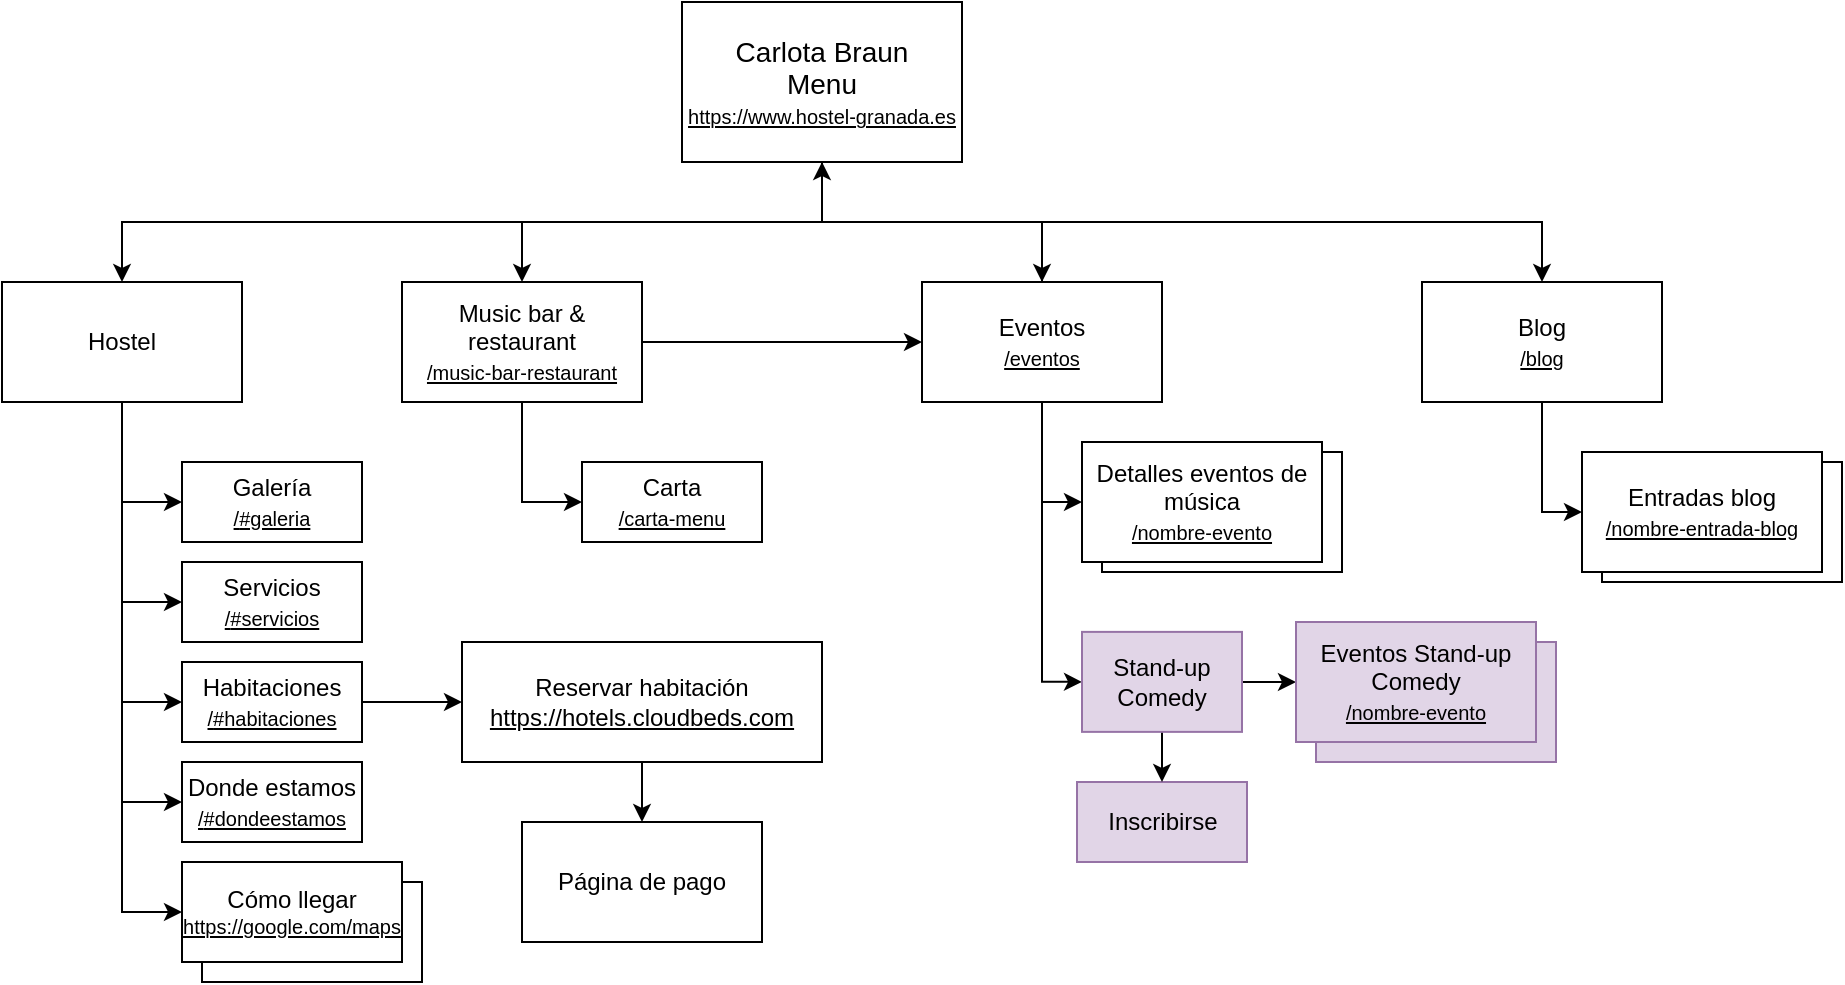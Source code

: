 <mxfile version="17.4.6" type="google"><diagram id="WxDX0evNRCUNn35PGRav" name="Page-1"><mxGraphModel grid="1" page="1" gridSize="10" guides="1" tooltips="1" connect="1" arrows="1" fold="1" pageScale="1" pageWidth="827" pageHeight="1169" math="0" shadow="0"><root><mxCell id="0"/><mxCell id="1" parent="0"/><mxCell id="JUOi0omY6FO_9H1rY7qT-1" value="" style="rounded=0;whiteSpace=wrap;html=1;fillColor=#e1d5e7;strokeColor=#9673a6;" vertex="1" parent="1"><mxGeometry x="707" y="340" width="120" height="60" as="geometry"/></mxCell><mxCell id="cZDuBh0oHs-eQ-7jy9mf-27" value="" style="rounded=0;whiteSpace=wrap;html=1;" vertex="1" parent="1"><mxGeometry x="150" y="460" width="110" height="50" as="geometry"/></mxCell><mxCell id="cZDuBh0oHs-eQ-7jy9mf-17" value="" style="rounded=0;whiteSpace=wrap;html=1;" vertex="1" parent="1"><mxGeometry x="600" y="245" width="120" height="60" as="geometry"/></mxCell><mxCell id="cZDuBh0oHs-eQ-7jy9mf-31" style="edgeStyle=orthogonalEdgeStyle;rounded=0;orthogonalLoop=1;jettySize=auto;html=1;fontSize=10;" edge="1" parent="1" source="cZDuBh0oHs-eQ-7jy9mf-1" target="cZDuBh0oHs-eQ-7jy9mf-8"><mxGeometry relative="1" as="geometry"><Array as="points"><mxPoint x="460" y="130"/><mxPoint x="110" y="130"/></Array></mxGeometry></mxCell><mxCell id="cZDuBh0oHs-eQ-7jy9mf-32" style="edgeStyle=orthogonalEdgeStyle;rounded=0;orthogonalLoop=1;jettySize=auto;html=1;fontSize=10;" edge="1" parent="1" source="cZDuBh0oHs-eQ-7jy9mf-1" target="cZDuBh0oHs-eQ-7jy9mf-10"><mxGeometry relative="1" as="geometry"><Array as="points"><mxPoint x="460" y="130"/><mxPoint x="310" y="130"/></Array></mxGeometry></mxCell><mxCell id="cZDuBh0oHs-eQ-7jy9mf-33" style="edgeStyle=orthogonalEdgeStyle;rounded=0;orthogonalLoop=1;jettySize=auto;html=1;fontSize=10;entryX=0.5;entryY=0;entryDx=0;entryDy=0;" edge="1" parent="1" source="cZDuBh0oHs-eQ-7jy9mf-1" target="cZDuBh0oHs-eQ-7jy9mf-13"><mxGeometry relative="1" as="geometry"><Array as="points"><mxPoint x="460" y="130"/><mxPoint x="570" y="130"/></Array></mxGeometry></mxCell><mxCell id="cZDuBh0oHs-eQ-7jy9mf-34" style="edgeStyle=orthogonalEdgeStyle;rounded=0;orthogonalLoop=1;jettySize=auto;html=1;fontSize=10;" edge="1" parent="1" source="cZDuBh0oHs-eQ-7jy9mf-1" target="cZDuBh0oHs-eQ-7jy9mf-19"><mxGeometry relative="1" as="geometry"><Array as="points"><mxPoint x="460" y="130"/><mxPoint x="820" y="130"/></Array></mxGeometry></mxCell><mxCell id="cZDuBh0oHs-eQ-7jy9mf-1" value="&lt;font style=&quot;font-size: 14px&quot;&gt;Carlota Braun&lt;br&gt;Menu&lt;/font&gt;&lt;br&gt;&lt;font style=&quot;font-size: 10px&quot;&gt;&lt;u&gt;https://www.hostel-granada.es&lt;/u&gt;&lt;/font&gt;" style="rounded=0;whiteSpace=wrap;html=1;" vertex="1" parent="1"><mxGeometry x="390" y="20" width="140" height="80" as="geometry"/></mxCell><mxCell id="cZDuBh0oHs-eQ-7jy9mf-3" value="Servicios&lt;br&gt;&lt;font style=&quot;font-size: 10px&quot;&gt;&lt;u style=&quot;font-size: 12px&quot;&gt;&lt;span style=&quot;font-size: 10px&quot;&gt;/&lt;/span&gt;&lt;/u&gt;&lt;u&gt;#servicios&lt;/u&gt;&lt;/font&gt;" style="whiteSpace=wrap;html=1;" vertex="1" parent="1"><mxGeometry x="140" y="300" width="90" height="40" as="geometry"/></mxCell><mxCell id="cZDuBh0oHs-eQ-7jy9mf-2" value="Galería&lt;br&gt;&lt;font style=&quot;font-size: 10px&quot;&gt;&lt;u style=&quot;font-size: 12px&quot;&gt;&lt;span style=&quot;font-size: 10px&quot;&gt;/&lt;/span&gt;&lt;/u&gt;&lt;u&gt;#galeria&lt;/u&gt;&lt;/font&gt;" style="whiteSpace=wrap;html=1;" vertex="1" parent="1"><mxGeometry x="140" y="250" width="90" height="40" as="geometry"/></mxCell><mxCell id="l6TkQ6N3rfxB9gulPf25-1" style="edgeStyle=orthogonalEdgeStyle;rounded=0;orthogonalLoop=1;jettySize=auto;html=1;" edge="1" parent="1" source="cZDuBh0oHs-eQ-7jy9mf-4" target="cZDuBh0oHs-eQ-7jy9mf-23"><mxGeometry relative="1" as="geometry"><Array as="points"><mxPoint x="310" y="370"/><mxPoint x="310" y="370"/></Array></mxGeometry></mxCell><mxCell id="cZDuBh0oHs-eQ-7jy9mf-4" value="Habitaciones&lt;br&gt;&lt;font style=&quot;font-size: 10px&quot;&gt;&lt;u style=&quot;font-size: 12px&quot;&gt;&lt;span style=&quot;font-size: 10px&quot;&gt;/&lt;/span&gt;&lt;/u&gt;&lt;u&gt;#habitaciones&lt;/u&gt;&lt;/font&gt;" style="whiteSpace=wrap;html=1;" vertex="1" parent="1"><mxGeometry x="140" y="350" width="90" height="40" as="geometry"/></mxCell><mxCell id="cZDuBh0oHs-eQ-7jy9mf-5" value="Donde estamos&lt;br&gt;&lt;font style=&quot;font-size: 10px&quot;&gt;&lt;u style=&quot;font-size: 12px&quot;&gt;&lt;span style=&quot;font-size: 10px&quot;&gt;/&lt;/span&gt;&lt;/u&gt;&lt;u&gt;#dondeestamos&lt;/u&gt;&lt;/font&gt;" style="whiteSpace=wrap;html=1;" vertex="1" parent="1"><mxGeometry x="140" y="400" width="90" height="40" as="geometry"/></mxCell><mxCell id="l6TkQ6N3rfxB9gulPf25-2" style="edgeStyle=orthogonalEdgeStyle;rounded=0;orthogonalLoop=1;jettySize=auto;html=1;" edge="1" parent="1" source="cZDuBh0oHs-eQ-7jy9mf-8" target="cZDuBh0oHs-eQ-7jy9mf-4"><mxGeometry relative="1" as="geometry"><Array as="points"><mxPoint x="110" y="370"/></Array></mxGeometry></mxCell><mxCell id="l6TkQ6N3rfxB9gulPf25-3" style="edgeStyle=orthogonalEdgeStyle;rounded=0;orthogonalLoop=1;jettySize=auto;html=1;entryX=0;entryY=0.5;entryDx=0;entryDy=0;" edge="1" parent="1" source="cZDuBh0oHs-eQ-7jy9mf-8" target="cZDuBh0oHs-eQ-7jy9mf-2"><mxGeometry relative="1" as="geometry"/></mxCell><mxCell id="l6TkQ6N3rfxB9gulPf25-11" style="edgeStyle=orthogonalEdgeStyle;rounded=0;orthogonalLoop=1;jettySize=auto;html=1;entryX=0;entryY=0.5;entryDx=0;entryDy=0;" edge="1" parent="1" source="cZDuBh0oHs-eQ-7jy9mf-8" target="cZDuBh0oHs-eQ-7jy9mf-3"><mxGeometry relative="1" as="geometry"/></mxCell><mxCell id="l6TkQ6N3rfxB9gulPf25-12" style="edgeStyle=orthogonalEdgeStyle;rounded=0;orthogonalLoop=1;jettySize=auto;html=1;entryX=0;entryY=0.5;entryDx=0;entryDy=0;" edge="1" parent="1" source="cZDuBh0oHs-eQ-7jy9mf-8" target="cZDuBh0oHs-eQ-7jy9mf-5"><mxGeometry relative="1" as="geometry"/></mxCell><mxCell id="l6TkQ6N3rfxB9gulPf25-13" style="edgeStyle=orthogonalEdgeStyle;rounded=0;orthogonalLoop=1;jettySize=auto;html=1;entryX=0;entryY=0.5;entryDx=0;entryDy=0;" edge="1" parent="1" source="cZDuBh0oHs-eQ-7jy9mf-8" target="cZDuBh0oHs-eQ-7jy9mf-26"><mxGeometry relative="1" as="geometry"/></mxCell><mxCell id="cZDuBh0oHs-eQ-7jy9mf-8" value="Hostel" style="whiteSpace=wrap;html=1;" vertex="1" parent="1"><mxGeometry x="50" y="160" width="120" height="60" as="geometry"/></mxCell><mxCell id="cZDuBh0oHs-eQ-7jy9mf-12" style="edgeStyle=orthogonalEdgeStyle;rounded=0;orthogonalLoop=1;jettySize=auto;html=1;entryX=0;entryY=0.5;entryDx=0;entryDy=0;" edge="1" parent="1" source="cZDuBh0oHs-eQ-7jy9mf-10" target="cZDuBh0oHs-eQ-7jy9mf-11"><mxGeometry relative="1" as="geometry"/></mxCell><mxCell id="cZDuBh0oHs-eQ-7jy9mf-15" style="edgeStyle=orthogonalEdgeStyle;rounded=0;orthogonalLoop=1;jettySize=auto;html=1;" edge="1" parent="1" source="cZDuBh0oHs-eQ-7jy9mf-10" target="cZDuBh0oHs-eQ-7jy9mf-13"><mxGeometry relative="1" as="geometry"/></mxCell><mxCell id="cZDuBh0oHs-eQ-7jy9mf-10" value="Music bar &amp;amp; restaurant&lt;br&gt;&lt;font style=&quot;font-size: 10px&quot;&gt;&lt;u&gt;/music-bar-restaurant&lt;/u&gt;&lt;/font&gt;" style="whiteSpace=wrap;html=1;" vertex="1" parent="1"><mxGeometry x="250" y="160" width="120" height="60" as="geometry"/></mxCell><mxCell id="cZDuBh0oHs-eQ-7jy9mf-11" value="Carta&lt;br&gt;&lt;u&gt;&lt;font style=&quot;font-size: 10px&quot;&gt;/carta-menu&lt;/font&gt;&lt;/u&gt;" style="whiteSpace=wrap;html=1;" vertex="1" parent="1"><mxGeometry x="340" y="250" width="90" height="40" as="geometry"/></mxCell><mxCell id="cZDuBh0oHs-eQ-7jy9mf-18" style="edgeStyle=orthogonalEdgeStyle;rounded=0;orthogonalLoop=1;jettySize=auto;html=1;entryX=0;entryY=0.5;entryDx=0;entryDy=0;" edge="1" parent="1" source="cZDuBh0oHs-eQ-7jy9mf-13" target="cZDuBh0oHs-eQ-7jy9mf-16"><mxGeometry relative="1" as="geometry"/></mxCell><mxCell id="cZDuBh0oHs-eQ-7jy9mf-35" style="edgeStyle=orthogonalEdgeStyle;rounded=0;orthogonalLoop=1;jettySize=auto;html=1;fontSize=10;entryX=0.5;entryY=1;entryDx=0;entryDy=0;" edge="1" parent="1" source="cZDuBh0oHs-eQ-7jy9mf-13" target="cZDuBh0oHs-eQ-7jy9mf-1"><mxGeometry relative="1" as="geometry"><Array as="points"><mxPoint x="570" y="130"/><mxPoint x="460" y="130"/><mxPoint x="460" y="100"/></Array></mxGeometry></mxCell><mxCell id="3kL5oCB7NpVB7ZDtz6iB-3" style="edgeStyle=orthogonalEdgeStyle;rounded=0;orthogonalLoop=1;jettySize=auto;html=1;exitX=0.5;exitY=1;exitDx=0;exitDy=0;entryX=0;entryY=0.5;entryDx=0;entryDy=0;startArrow=none;" edge="1" parent="1" source="3kL5oCB7NpVB7ZDtz6iB-10" target="3kL5oCB7NpVB7ZDtz6iB-2"><mxGeometry relative="1" as="geometry"><Array as="points"><mxPoint x="630" y="360"/></Array></mxGeometry></mxCell><mxCell id="JUOi0omY6FO_9H1rY7qT-8" style="edgeStyle=orthogonalEdgeStyle;rounded=0;orthogonalLoop=1;jettySize=auto;html=1;entryX=0;entryY=0.5;entryDx=0;entryDy=0;" edge="1" parent="1" source="cZDuBh0oHs-eQ-7jy9mf-13" target="3kL5oCB7NpVB7ZDtz6iB-10"><mxGeometry relative="1" as="geometry"/></mxCell><mxCell id="cZDuBh0oHs-eQ-7jy9mf-13" value="Eventos&lt;br&gt;&lt;font style=&quot;font-size: 10px&quot;&gt;&lt;u&gt;/eventos&lt;/u&gt;&lt;/font&gt;" style="whiteSpace=wrap;html=1;" vertex="1" parent="1"><mxGeometry x="510" y="160" width="120" height="60" as="geometry"/></mxCell><mxCell id="cZDuBh0oHs-eQ-7jy9mf-16" value="Detalles eventos de música&lt;br&gt;&lt;font style=&quot;font-size: 10px&quot;&gt;&lt;u&gt;/nombre-evento&lt;/u&gt;&lt;/font&gt;" style="whiteSpace=wrap;html=1;" vertex="1" parent="1"><mxGeometry x="590" y="240" width="120" height="60" as="geometry"/></mxCell><mxCell id="cZDuBh0oHs-eQ-7jy9mf-22" style="edgeStyle=orthogonalEdgeStyle;rounded=0;orthogonalLoop=1;jettySize=auto;html=1;entryX=0;entryY=0.5;entryDx=0;entryDy=0;" edge="1" parent="1" source="cZDuBh0oHs-eQ-7jy9mf-19" target="cZDuBh0oHs-eQ-7jy9mf-21"><mxGeometry relative="1" as="geometry"/></mxCell><mxCell id="cZDuBh0oHs-eQ-7jy9mf-19" value="Blog&lt;br&gt;&lt;u&gt;&lt;font style=&quot;font-size: 10px&quot;&gt;/blog&lt;br&gt;&lt;/font&gt;&lt;/u&gt;" style="whiteSpace=wrap;html=1;" vertex="1" parent="1"><mxGeometry x="760" y="160" width="120" height="60" as="geometry"/></mxCell><mxCell id="cZDuBh0oHs-eQ-7jy9mf-20" value="" style="rounded=0;whiteSpace=wrap;html=1;" vertex="1" parent="1"><mxGeometry x="850" y="250" width="120" height="60" as="geometry"/></mxCell><mxCell id="cZDuBh0oHs-eQ-7jy9mf-21" value="Entradas blog&lt;br&gt;&lt;u&gt;&lt;font style=&quot;font-size: 10px&quot;&gt;/nombre-entrada-blog&lt;/font&gt;&lt;/u&gt;" style="whiteSpace=wrap;html=1;" vertex="1" parent="1"><mxGeometry x="840" y="245" width="120" height="60" as="geometry"/></mxCell><mxCell id="cZDuBh0oHs-eQ-7jy9mf-30" style="edgeStyle=orthogonalEdgeStyle;rounded=0;orthogonalLoop=1;jettySize=auto;html=1;fontSize=10;" edge="1" parent="1" source="cZDuBh0oHs-eQ-7jy9mf-23" target="cZDuBh0oHs-eQ-7jy9mf-25"><mxGeometry relative="1" as="geometry"/></mxCell><mxCell id="cZDuBh0oHs-eQ-7jy9mf-23" value="Reservar habitación&lt;br&gt;&lt;u&gt;&lt;span style=&quot;font-size: 12px&quot;&gt;https://hotels.cloudbeds.com&lt;/span&gt;&lt;/u&gt;" style="whiteSpace=wrap;html=1;" vertex="1" parent="1"><mxGeometry x="280" y="340" width="180" height="60" as="geometry"/></mxCell><mxCell id="cZDuBh0oHs-eQ-7jy9mf-25" value="Página de pago" style="whiteSpace=wrap;html=1;" vertex="1" parent="1"><mxGeometry x="310" y="430" width="120" height="60" as="geometry"/></mxCell><mxCell id="cZDuBh0oHs-eQ-7jy9mf-26" value="&lt;font&gt;&lt;span style=&quot;font-size: 12px&quot;&gt;Cómo llegar&lt;/span&gt;&lt;br&gt;&lt;font&gt;&lt;u&gt;https://google.com/maps&lt;/u&gt;&lt;/font&gt;&lt;br&gt;&lt;/font&gt;" style="whiteSpace=wrap;html=1;fontSize=10;" vertex="1" parent="1"><mxGeometry x="140" y="450" width="110" height="50" as="geometry"/></mxCell><mxCell id="3kL5oCB7NpVB7ZDtz6iB-2" value="Eventos Stand-up Comedy&lt;br&gt;&lt;font style=&quot;font-size: 10px&quot;&gt;&lt;u&gt;/nombre-evento&lt;/u&gt;&lt;/font&gt;" style="whiteSpace=wrap;html=1;fillColor=#e1d5e7;strokeColor=#9673a6;" vertex="1" parent="1"><mxGeometry x="697" y="330" width="120" height="60" as="geometry"/></mxCell><mxCell id="3kL5oCB7NpVB7ZDtz6iB-5" value="Inscribirse" style="whiteSpace=wrap;html=1;fillColor=#e1d5e7;strokeColor=#9673a6;" vertex="1" parent="1"><mxGeometry x="587.5" y="410" width="85" height="40" as="geometry"/></mxCell><mxCell id="JUOi0omY6FO_9H1rY7qT-7" style="edgeStyle=orthogonalEdgeStyle;rounded=0;orthogonalLoop=1;jettySize=auto;html=1;" edge="1" parent="1" source="3kL5oCB7NpVB7ZDtz6iB-10" target="3kL5oCB7NpVB7ZDtz6iB-5"><mxGeometry relative="1" as="geometry"/></mxCell><mxCell id="3kL5oCB7NpVB7ZDtz6iB-10" value="Stand-up Comedy" style="whiteSpace=wrap;html=1;fillColor=#e1d5e7;strokeColor=#9673a6;" vertex="1" parent="1"><mxGeometry x="590" y="334.94" width="80" height="50" as="geometry"/></mxCell></root></mxGraphModel></diagram></mxfile>
